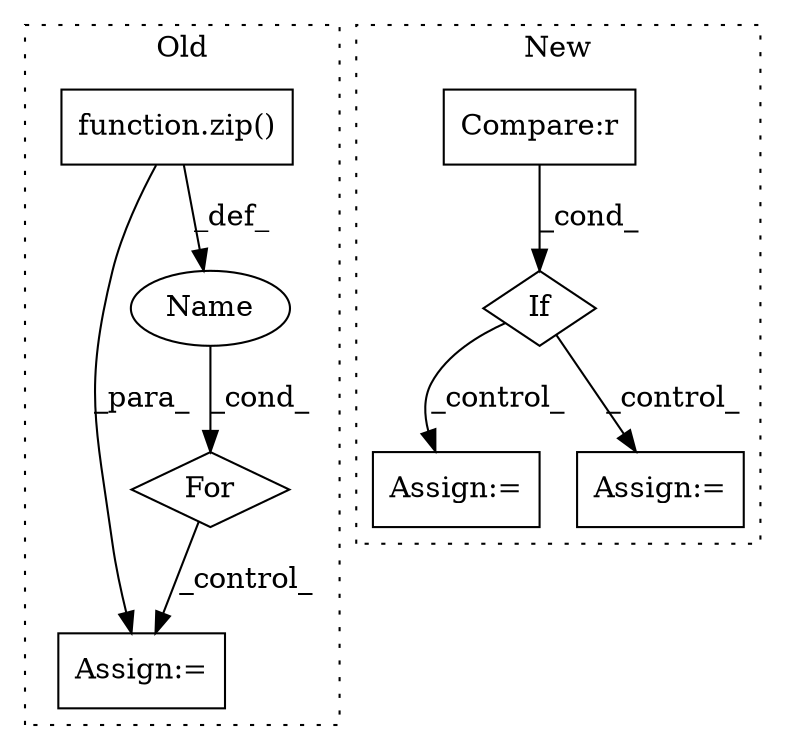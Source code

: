 digraph G {
subgraph cluster0 {
1 [label="function.zip()" a="75" s="5388,5412" l="4,1" shape="box"];
6 [label="For" a="107" s="5368,5413" l="4,85" shape="diamond"];
7 [label="Assign:=" a="68" s="5502" l="4" shape="box"];
8 [label="Name" a="87" s="5383" l="1" shape="ellipse"];
label = "Old";
style="dotted";
}
subgraph cluster1 {
2 [label="If" a="96" s="7117" l="3" shape="diamond"];
3 [label="Compare:r" a="40" s="7120" l="17" shape="box"];
4 [label="Assign:=" a="68" s="7163" l="3" shape="box"];
5 [label="Assign:=" a="68" s="7243" l="3" shape="box"];
label = "New";
style="dotted";
}
1 -> 8 [label="_def_"];
1 -> 7 [label="_para_"];
2 -> 4 [label="_control_"];
2 -> 5 [label="_control_"];
3 -> 2 [label="_cond_"];
6 -> 7 [label="_control_"];
8 -> 6 [label="_cond_"];
}